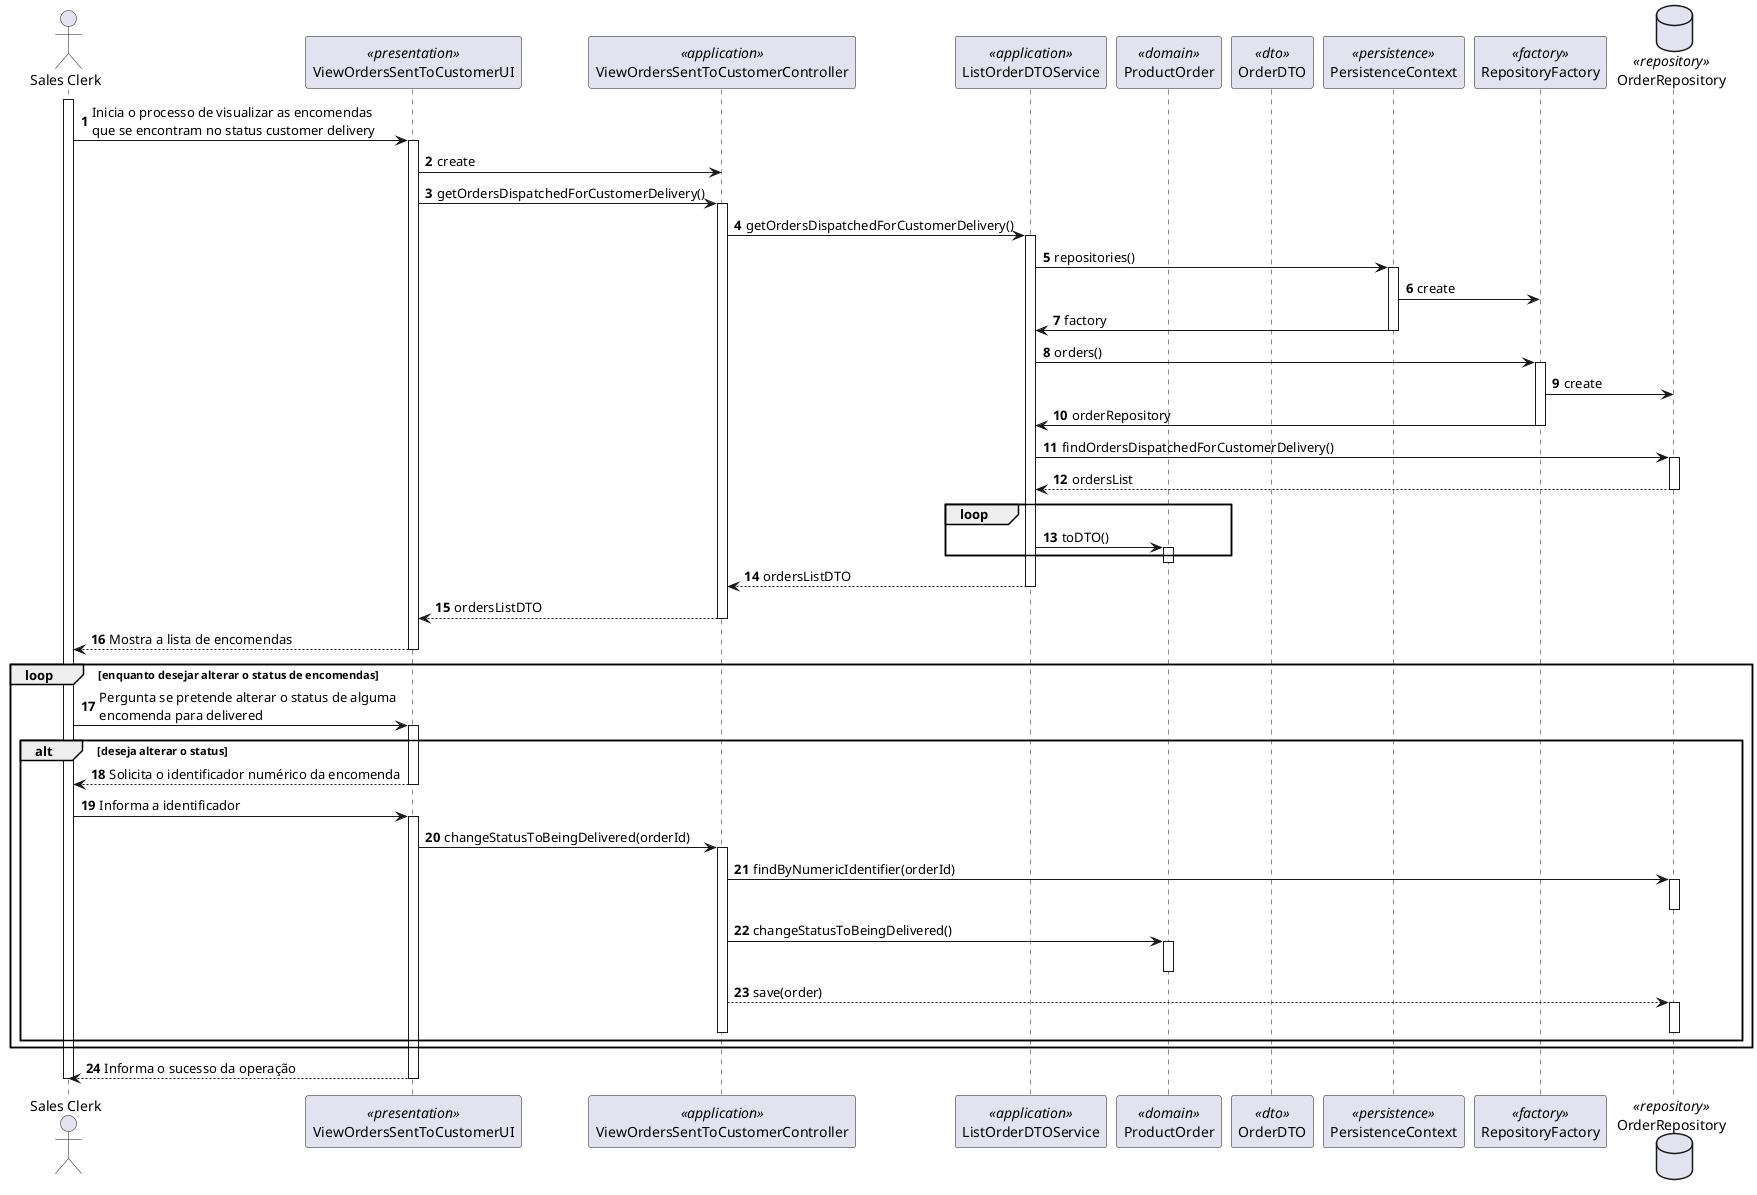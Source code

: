 @startuml

autonumber
actor "Sales Clerk" as SC
participant ViewOrdersSentToCustomerUI as UI <<presentation>>
participant ViewOrdersSentToCustomerController as Controller <<application>>
participant ListOrderDTOService as serv <<application>>
participant "ProductOrder" as Domain <<domain>>
participant "OrderDTO" as DTO <<dto>>
participant PersistenceContext as Persistence <<persistence>>
participant RepositoryFactory as Factory <<factory>>
database OrderRepository as repository <<repository>>

activate SC
SC -> UI : Inicia o processo de visualizar as encomendas\nque se encontram no status customer delivery
activate UI
UI -> Controller: create
UI -> Controller: getOrdersDispatchedForCustomerDelivery()
activate Controller
Controller -> serv: getOrdersDispatchedForCustomerDelivery()
activate serv
serv -> Persistence: repositories()
activate Persistence
Persistence -> Factory: create
Persistence -> serv: factory
deactivate Persistence
serv -> Factory: orders()
activate Factory
Factory -> repository: create
Factory -> serv: orderRepository
deactivate Factory
serv->repository:findOrdersDispatchedForCustomerDelivery()
activate repository
repository --> serv: ordersList
deactivate repository
loop
serv -> Domain: toDTO()
activate Domain
end
deactivate Domain
serv --> Controller: ordersListDTO
deactivate serv
Controller --> UI: ordersListDTO
deactivate Controller
UI --> SC : Mostra a lista de encomendas
deactivate UI
loop enquanto desejar alterar o status de encomendas
SC -> UI : Pergunta se pretende alterar o status de alguma\nencomenda para delivered
activate UI
alt deseja alterar o status
UI --> SC : Solicita o identificador numérico da encomenda
deactivate UI
SC -> UI : Informa a identificador
activate UI
UI -> Controller: changeStatusToBeingDelivered(orderId)
activate Controller
Controller->repository:findByNumericIdentifier(orderId)
activate repository
deactivate repository
Controller -> Domain: changeStatusToBeingDelivered()
activate Domain
deactivate Domain
Controller --> repository: save(order)
activate repository
deactivate repository
deactivate Controller
end
end
UI --> SC : Informa o sucesso da operação
deactivate UI
deactivate SC

@enduml